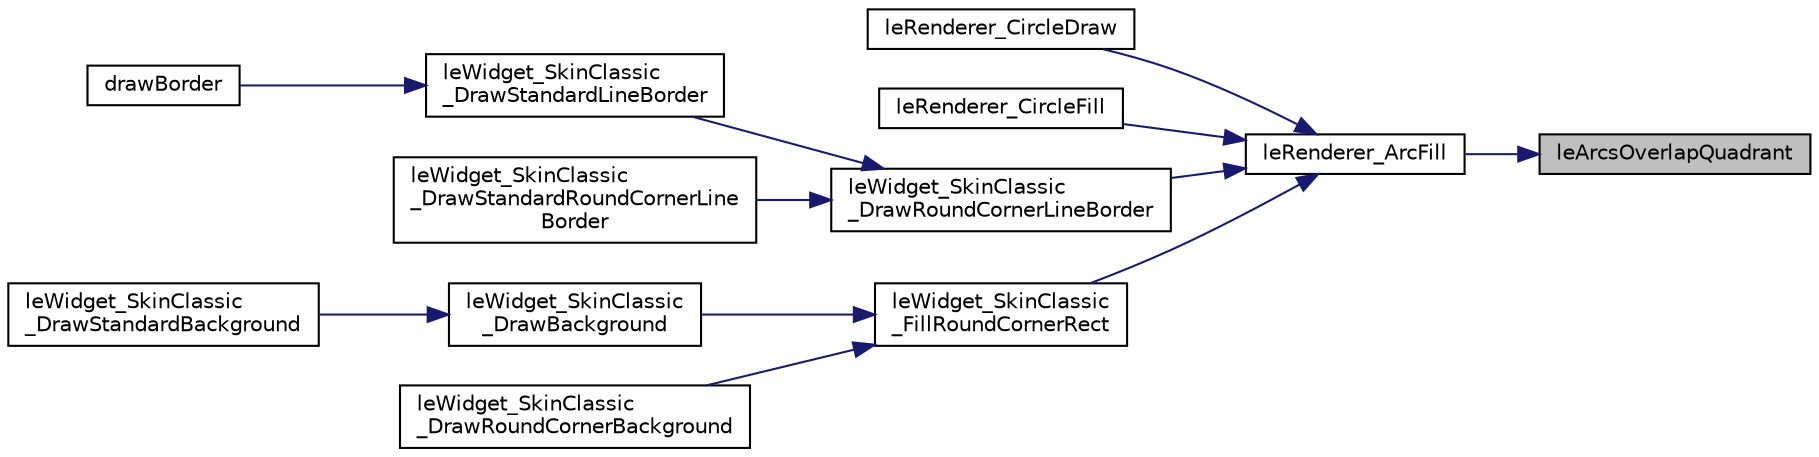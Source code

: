 digraph "leArcsOverlapQuadrant"
{
 // LATEX_PDF_SIZE
  edge [fontname="Helvetica",fontsize="10",labelfontname="Helvetica",labelfontsize="10"];
  node [fontname="Helvetica",fontsize="10",shape=record];
  rankdir="RL";
  Node1 [label="leArcsOverlapQuadrant",height=0.2,width=0.4,color="black", fillcolor="grey75", style="filled", fontcolor="black",tooltip=" "];
  Node1 -> Node2 [dir="back",color="midnightblue",fontsize="10",style="solid",fontname="Helvetica"];
  Node2 [label="leRenderer_ArcFill",height=0.2,width=0.4,color="black", fillcolor="white", style="filled",URL="$legato__renderer_8h.html#ac76e1cb889dee55e58fe4d36d0301edb",tooltip=" "];
  Node2 -> Node3 [dir="back",color="midnightblue",fontsize="10",style="solid",fontname="Helvetica"];
  Node3 [label="leRenderer_CircleDraw",height=0.2,width=0.4,color="black", fillcolor="white", style="filled",URL="$legato__renderer_8h.html#aaf32659c1642a59ba797f561ca6aaf2b",tooltip=" "];
  Node2 -> Node4 [dir="back",color="midnightblue",fontsize="10",style="solid",fontname="Helvetica"];
  Node4 [label="leRenderer_CircleFill",height=0.2,width=0.4,color="black", fillcolor="white", style="filled",URL="$legato__renderer_8h.html#a40b57a70060e5e8a53088b4b864e8ead",tooltip=" "];
  Node2 -> Node5 [dir="back",color="midnightblue",fontsize="10",style="solid",fontname="Helvetica"];
  Node5 [label="leWidget_SkinClassic\l_DrawRoundCornerLineBorder",height=0.2,width=0.4,color="black", fillcolor="white", style="filled",URL="$legato__widget__skin__classic__common_8c.html#ac96ca3486fa1a7f60ea942346611bd57",tooltip=" "];
  Node5 -> Node6 [dir="back",color="midnightblue",fontsize="10",style="solid",fontname="Helvetica"];
  Node6 [label="leWidget_SkinClassic\l_DrawStandardLineBorder",height=0.2,width=0.4,color="black", fillcolor="white", style="filled",URL="$legato__widget__skin__classic__common_8h.html#a3b122d3bd3115184b352f822b372da94",tooltip=" "];
  Node6 -> Node7 [dir="back",color="midnightblue",fontsize="10",style="solid",fontname="Helvetica"];
  Node7 [label="drawBorder",height=0.2,width=0.4,color="black", fillcolor="white", style="filled",URL="$legato__widget__skin__classic_8c.html#a99033a133d33baffbe4d81d19c3a9d09",tooltip=" "];
  Node5 -> Node8 [dir="back",color="midnightblue",fontsize="10",style="solid",fontname="Helvetica"];
  Node8 [label="leWidget_SkinClassic\l_DrawStandardRoundCornerLine\lBorder",height=0.2,width=0.4,color="black", fillcolor="white", style="filled",URL="$legato__widget__skin__classic__common_8h.html#aeac272c6398181fcf4fba1773d82c308",tooltip=" "];
  Node2 -> Node9 [dir="back",color="midnightblue",fontsize="10",style="solid",fontname="Helvetica"];
  Node9 [label="leWidget_SkinClassic\l_FillRoundCornerRect",height=0.2,width=0.4,color="black", fillcolor="white", style="filled",URL="$legato__widget__skin__classic__common_8c.html#a2a7caae9761a9b6158a080297569a082",tooltip=" "];
  Node9 -> Node10 [dir="back",color="midnightblue",fontsize="10",style="solid",fontname="Helvetica"];
  Node10 [label="leWidget_SkinClassic\l_DrawBackground",height=0.2,width=0.4,color="black", fillcolor="white", style="filled",URL="$legato__widget__skin__classic__common_8h.html#adb465259877e3e84576506abca05a2c8",tooltip=" "];
  Node10 -> Node11 [dir="back",color="midnightblue",fontsize="10",style="solid",fontname="Helvetica"];
  Node11 [label="leWidget_SkinClassic\l_DrawStandardBackground",height=0.2,width=0.4,color="black", fillcolor="white", style="filled",URL="$legato__widget__skin__classic__common_8h.html#aff442651eb4e23e2c044c44b74101189",tooltip=" "];
  Node9 -> Node12 [dir="back",color="midnightblue",fontsize="10",style="solid",fontname="Helvetica"];
  Node12 [label="leWidget_SkinClassic\l_DrawRoundCornerBackground",height=0.2,width=0.4,color="black", fillcolor="white", style="filled",URL="$legato__widget__skin__classic__common_8h.html#ab637287652c804c6a1e909b691e0dfac",tooltip=" "];
}
